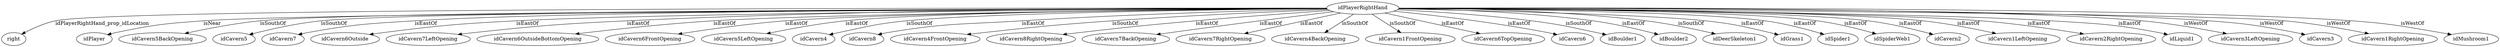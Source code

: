 strict digraph  {
idPlayerRightHand [node_type=entity_node];
right [node_type=property_node];
idPlayer [node_type=entity_node];
idCavern5BackOpening [node_type=entity_node];
idCavern5 [node_type=entity_node];
idCavern7 [node_type=entity_node];
idCavern6Outside [node_type=entity_node];
idCavern7LeftOpening [node_type=entity_node];
idCavern6OutsideBottomOpening [node_type=entity_node];
idCavern6FrontOpening [node_type=entity_node];
idCavern5LeftOpening [node_type=entity_node];
idCavern4 [node_type=entity_node];
idCavern8 [node_type=entity_node];
idCavern4FrontOpening [node_type=entity_node];
idCavern8RightOpening [node_type=entity_node];
idCavern7BackOpening [node_type=entity_node];
idCavern7RightOpening [node_type=entity_node];
idCavern4BackOpening [node_type=entity_node];
idCavern1FrontOpening [node_type=entity_node];
idCavern6TopOpening [node_type=entity_node];
idCavern6 [node_type=entity_node];
idBoulder1 [node_type=entity_node];
idBoulder2 [node_type=entity_node];
idDeerSkeleton1 [node_type=entity_node];
idGrass1 [node_type=entity_node];
idSpider1 [node_type=entity_node];
idSpiderWeb1 [node_type=entity_node];
idCavern2 [node_type=entity_node];
idCavern1LeftOpening [node_type=entity_node];
idCavern2RightOpening [node_type=entity_node];
idLiquid1 [node_type=entity_node];
idCavern3LeftOpening [node_type=entity_node];
idCavern3 [node_type=entity_node];
idCavern1RightOpening [node_type=entity_node];
idMushroom1 [node_type=entity_node];
idPlayerRightHand -> right  [edge_type=property, label=idPlayerRightHand_prop_idLocation];
idPlayerRightHand -> idPlayer  [edge_type=relationship, label=isNear];
idPlayerRightHand -> idCavern5BackOpening  [edge_type=relationship, label=isSouthOf];
idPlayerRightHand -> idCavern5  [edge_type=relationship, label=isSouthOf];
idPlayerRightHand -> idCavern7  [edge_type=relationship, label=isEastOf];
idPlayerRightHand -> idCavern6Outside  [edge_type=relationship, label=isEastOf];
idPlayerRightHand -> idCavern7LeftOpening  [edge_type=relationship, label=isEastOf];
idPlayerRightHand -> idCavern6OutsideBottomOpening  [edge_type=relationship, label=isEastOf];
idPlayerRightHand -> idCavern6FrontOpening  [edge_type=relationship, label=isEastOf];
idPlayerRightHand -> idCavern5LeftOpening  [edge_type=relationship, label=isEastOf];
idPlayerRightHand -> idCavern4  [edge_type=relationship, label=isSouthOf];
idPlayerRightHand -> idCavern8  [edge_type=relationship, label=isEastOf];
idPlayerRightHand -> idCavern4FrontOpening  [edge_type=relationship, label=isSouthOf];
idPlayerRightHand -> idCavern8RightOpening  [edge_type=relationship, label=isEastOf];
idPlayerRightHand -> idCavern7BackOpening  [edge_type=relationship, label=isEastOf];
idPlayerRightHand -> idCavern7RightOpening  [edge_type=relationship, label=isEastOf];
idPlayerRightHand -> idCavern4BackOpening  [edge_type=relationship, label=isSouthOf];
idPlayerRightHand -> idCavern1FrontOpening  [edge_type=relationship, label=isSouthOf];
idPlayerRightHand -> idCavern6TopOpening  [edge_type=relationship, label=isEastOf];
idPlayerRightHand -> idCavern6  [edge_type=relationship, label=isEastOf];
idPlayerRightHand -> idBoulder1  [edge_type=relationship, label=isSouthOf];
idPlayerRightHand -> idBoulder2  [edge_type=relationship, label=isEastOf];
idPlayerRightHand -> idDeerSkeleton1  [edge_type=relationship, label=isSouthOf];
idPlayerRightHand -> idGrass1  [edge_type=relationship, label=isEastOf];
idPlayerRightHand -> idSpider1  [edge_type=relationship, label=isEastOf];
idPlayerRightHand -> idSpiderWeb1  [edge_type=relationship, label=isEastOf];
idPlayerRightHand -> idCavern2  [edge_type=relationship, label=isEastOf];
idPlayerRightHand -> idCavern1LeftOpening  [edge_type=relationship, label=isEastOf];
idPlayerRightHand -> idCavern2RightOpening  [edge_type=relationship, label=isEastOf];
idPlayerRightHand -> idLiquid1  [edge_type=relationship, label=isEastOf];
idPlayerRightHand -> idCavern3LeftOpening  [edge_type=relationship, label=isWestOf];
idPlayerRightHand -> idCavern3  [edge_type=relationship, label=isWestOf];
idPlayerRightHand -> idCavern1RightOpening  [edge_type=relationship, label=isWestOf];
idPlayerRightHand -> idMushroom1  [edge_type=relationship, label=isWestOf];
}
